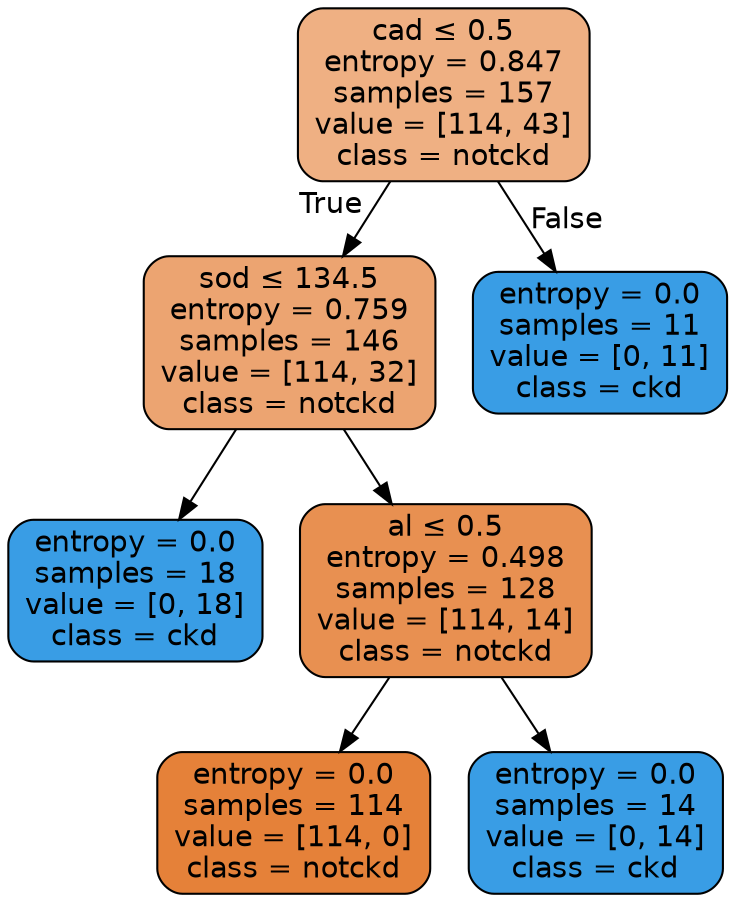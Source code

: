 digraph Tree {
node [shape=box, style="filled, rounded", color="black", fontname=helvetica] ;
edge [fontname=helvetica] ;
0 [label=<cad &le; 0.5<br/>entropy = 0.847<br/>samples = 157<br/>value = [114, 43]<br/>class = notckd>, fillcolor="#e581399f"] ;
1 [label=<sod &le; 134.5<br/>entropy = 0.759<br/>samples = 146<br/>value = [114, 32]<br/>class = notckd>, fillcolor="#e58139b7"] ;
0 -> 1 [labeldistance=2.5, labelangle=45, headlabel="True"] ;
2 [label=<entropy = 0.0<br/>samples = 18<br/>value = [0, 18]<br/>class = ckd>, fillcolor="#399de5ff"] ;
1 -> 2 ;
3 [label=<al &le; 0.5<br/>entropy = 0.498<br/>samples = 128<br/>value = [114, 14]<br/>class = notckd>, fillcolor="#e58139e0"] ;
1 -> 3 ;
4 [label=<entropy = 0.0<br/>samples = 114<br/>value = [114, 0]<br/>class = notckd>, fillcolor="#e58139ff"] ;
3 -> 4 ;
5 [label=<entropy = 0.0<br/>samples = 14<br/>value = [0, 14]<br/>class = ckd>, fillcolor="#399de5ff"] ;
3 -> 5 ;
6 [label=<entropy = 0.0<br/>samples = 11<br/>value = [0, 11]<br/>class = ckd>, fillcolor="#399de5ff"] ;
0 -> 6 [labeldistance=2.5, labelangle=-45, headlabel="False"] ;
}